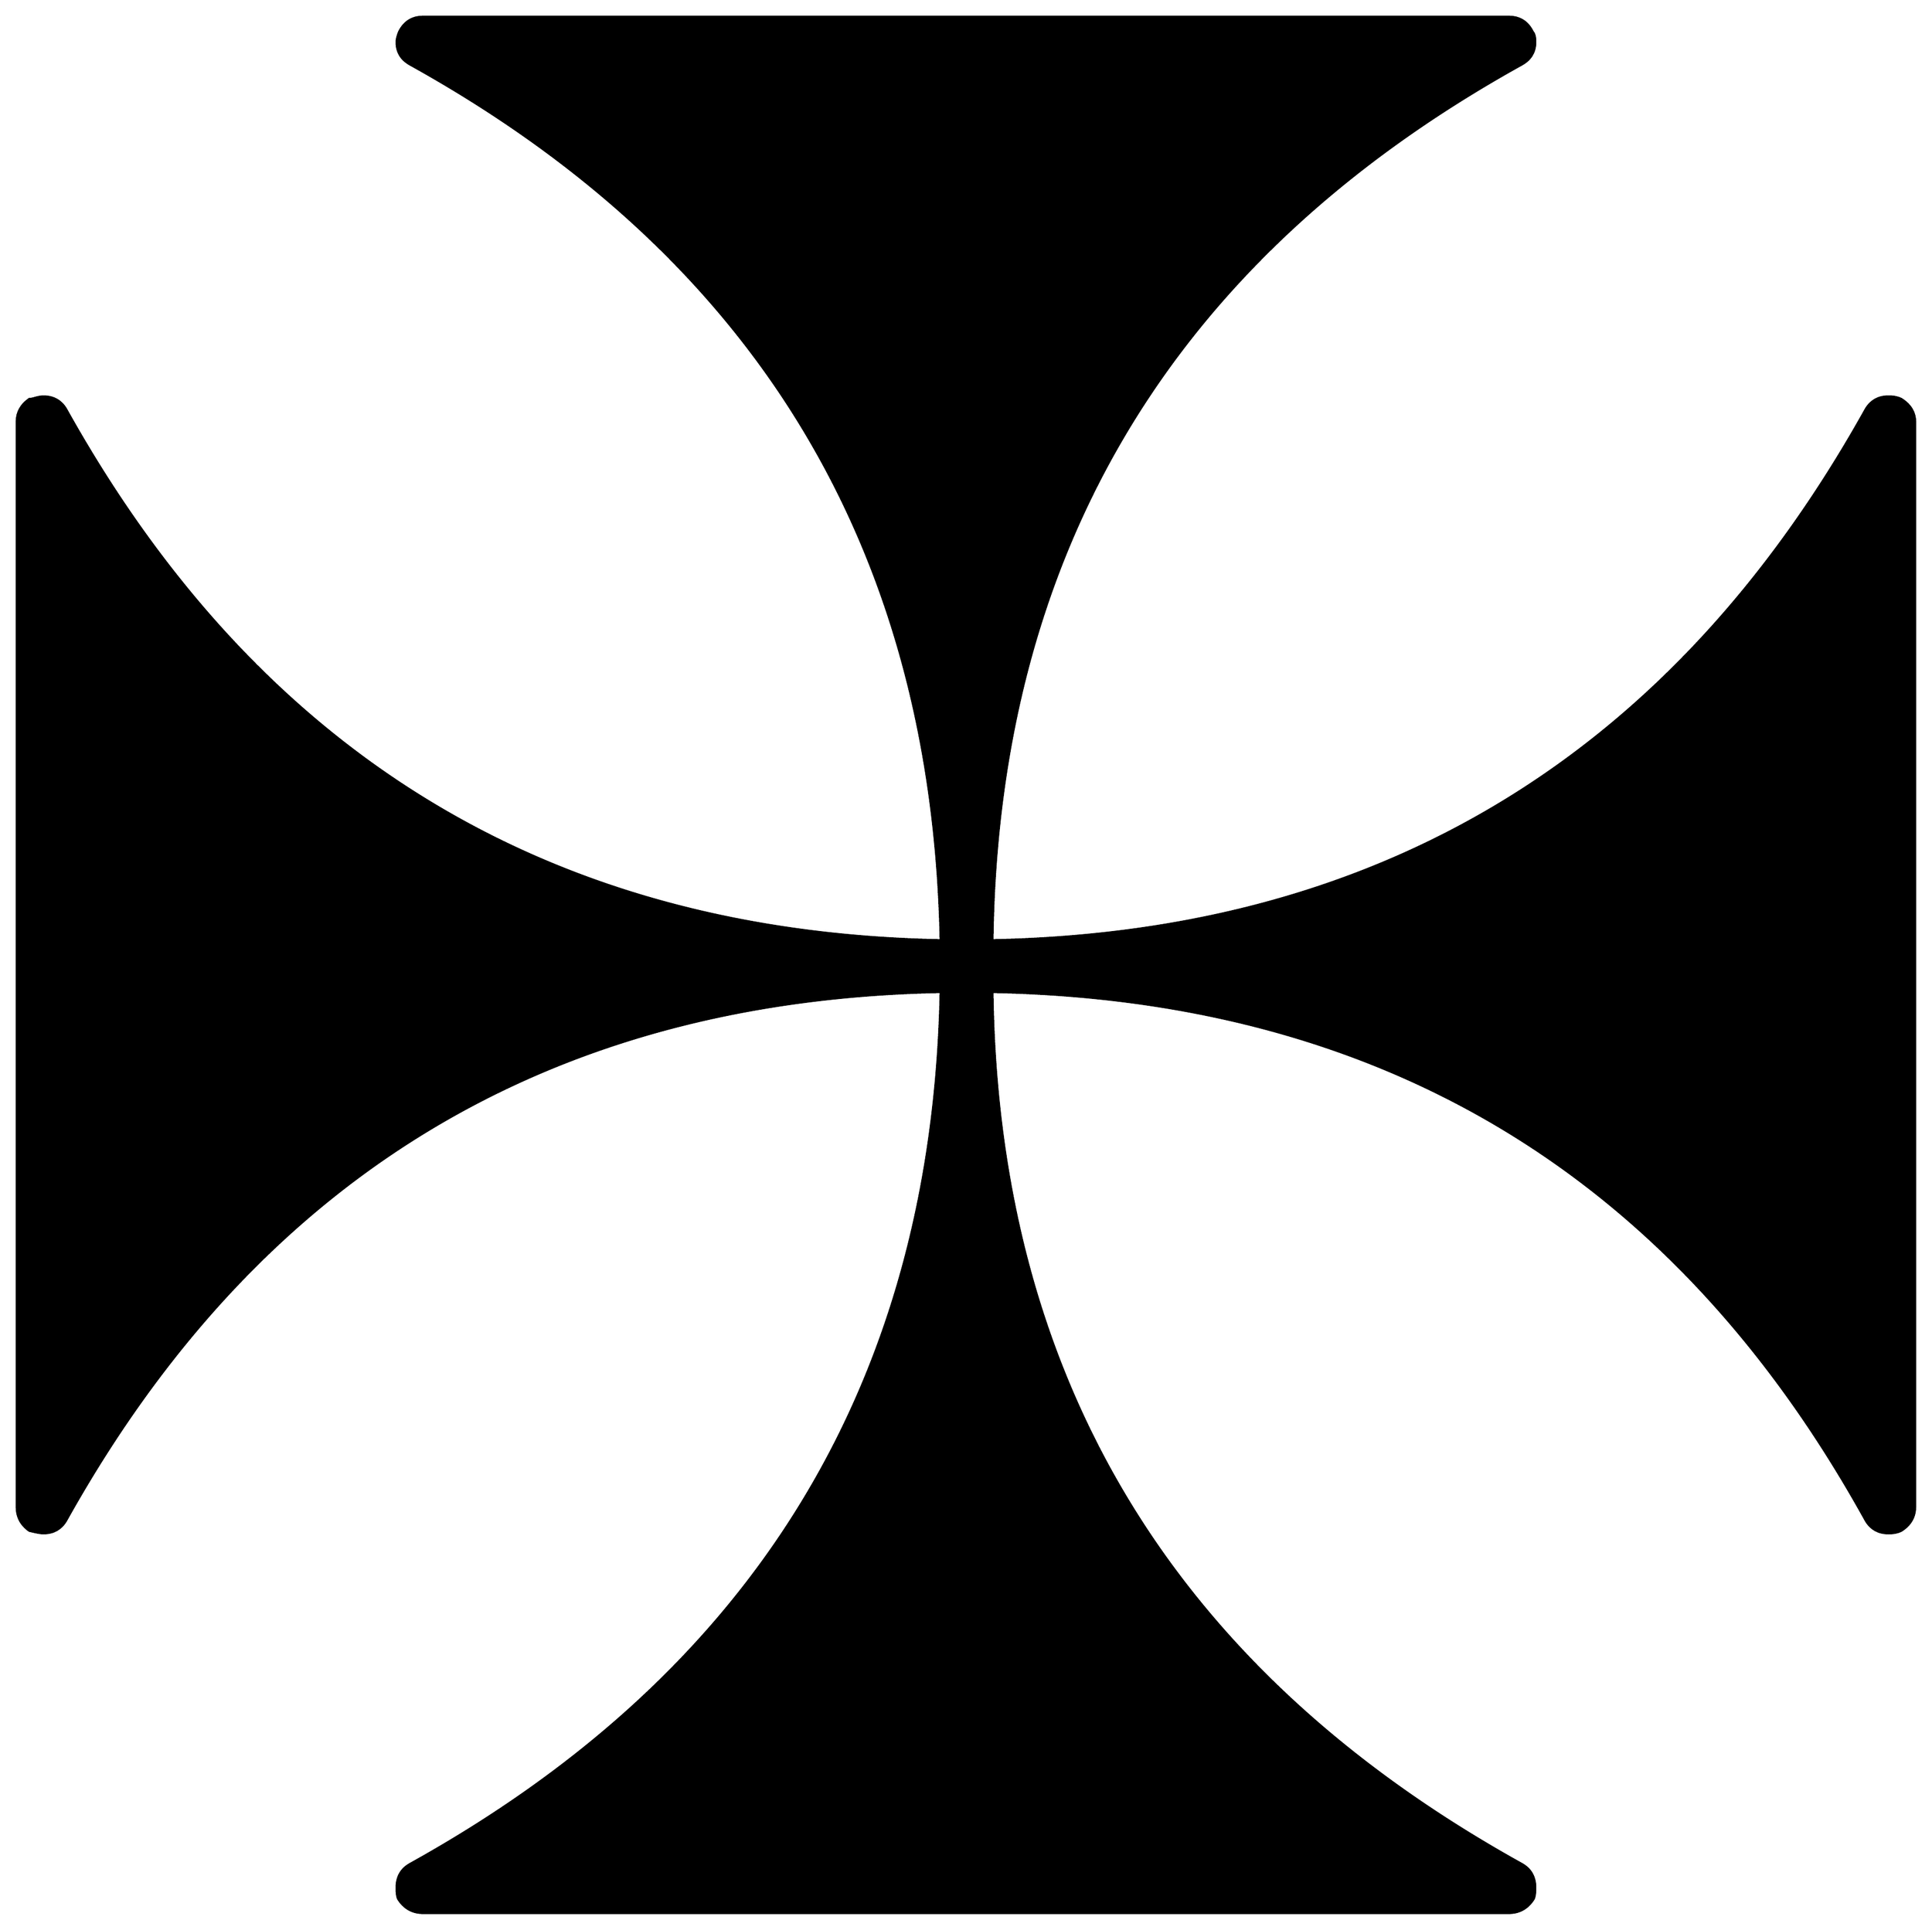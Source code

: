 


\begin{tikzpicture}[y=0.80pt, x=0.80pt, yscale=-1.0, xscale=1.0, inner sep=0pt, outer sep=0pt]
\begin{scope}[shift={(100.0,1835.0)},nonzero rule]
  \path[draw=.,fill=.,line width=1.600pt] (1608.0,-279.0) ..
    controls (1608.0,-271.0) and (1604.333,-264.667) ..
    (1597.0,-260.0) .. controls (1594.333,-258.667) and
    (1591.0,-258.0) .. (1587.0,-258.0) .. controls
    (1579.0,-258.0) and (1573.0,-261.333) .. (1569.0,-268.0) ..
    controls (1417.0,-543.333) and (1184.667,-684.0) ..
    (872.0,-690.0) .. controls (876.0,-380.0) and
    (1016.667,-148.0) .. (1294.0,6.0) .. controls (1301.333,10.0)
    and (1305.0,16.333) .. (1305.0,25.0) .. controls (1305.0,30.333)
    and (1304.333,33.667) .. (1303.0,35.0) .. controls (1298.333,41.667)
    and (1292.0,45.0) .. (1284.0,45.0) -- (418.0,45.0) ..
    controls (410.0,45.0) and (403.667,41.667) .. (399.0,35.0) ..
    controls (397.667,33.667) and (397.0,30.333) .. (397.0,25.0) ..
    controls (397.0,16.333) and (400.667,10.0) .. (408.0,6.0) ..
    controls (684.0,-147.333) and (825.0,-379.333) .. (831.0,-690.0)
    .. controls (519.0,-684.0) and (286.333,-543.333) ..
    (133.0,-268.0) .. controls (129.0,-261.333) and (123.0,-258.0)
    .. (115.0,-258.0) .. controls (113.0,-258.0) and
    (109.333,-258.667) .. (104.0,-260.0) .. controls (97.333,-264.667)
    and (94.0,-271.0) .. (94.0,-279.0) -- (94.0,-1145.0) ..
    controls (94.0,-1152.333) and (97.333,-1158.333) ..
    (104.0,-1163.0) .. controls (105.333,-1163.0) and
    (107.0,-1163.333) .. (109.0,-1164.0) .. controls
    (111.667,-1164.667) and (113.667,-1165.0) .. (115.0,-1165.0) ..
    controls (123.0,-1165.0) and (129.0,-1161.667) ..
    (133.0,-1155.0) .. controls (287.0,-878.333) and
    (519.667,-737.0) .. (831.0,-731.0) .. controls (825.0,-1043.667)
    and (684.0,-1276.667) .. (408.0,-1430.0) .. controls
    (400.667,-1434.0) and (397.0,-1440.0) .. (397.0,-1448.0) ..
    controls (397.0,-1450.0) and (397.667,-1452.667) ..
    (399.0,-1456.0) .. controls (403.0,-1464.0) and
    (409.333,-1468.0) .. (418.0,-1468.0) -- (1284.0,-1468.0) ..
    controls (1292.667,-1468.0) and (1299.0,-1464.0) ..
    (1303.0,-1456.0) .. controls (1304.333,-1454.667) and
    (1305.0,-1452.0) .. (1305.0,-1448.0) .. controls
    (1305.0,-1440.0) and (1301.333,-1434.0) .. (1294.0,-1430.0) ..
    controls (1016.667,-1276.0) and (876.0,-1043.0) ..
    (872.0,-731.0) .. controls (1182.667,-737.0) and
    (1415.0,-878.333) .. (1569.0,-1155.0) .. controls
    (1573.0,-1161.667) and (1579.0,-1165.0) .. (1587.0,-1165.0) ..
    controls (1591.0,-1165.0) and (1594.333,-1164.333) ..
    (1597.0,-1163.0) .. controls (1604.333,-1158.333) and
    (1608.0,-1152.333) .. (1608.0,-1145.0) -- (1608.0,-279.0) --
    cycle;
\end{scope}

\end{tikzpicture}

